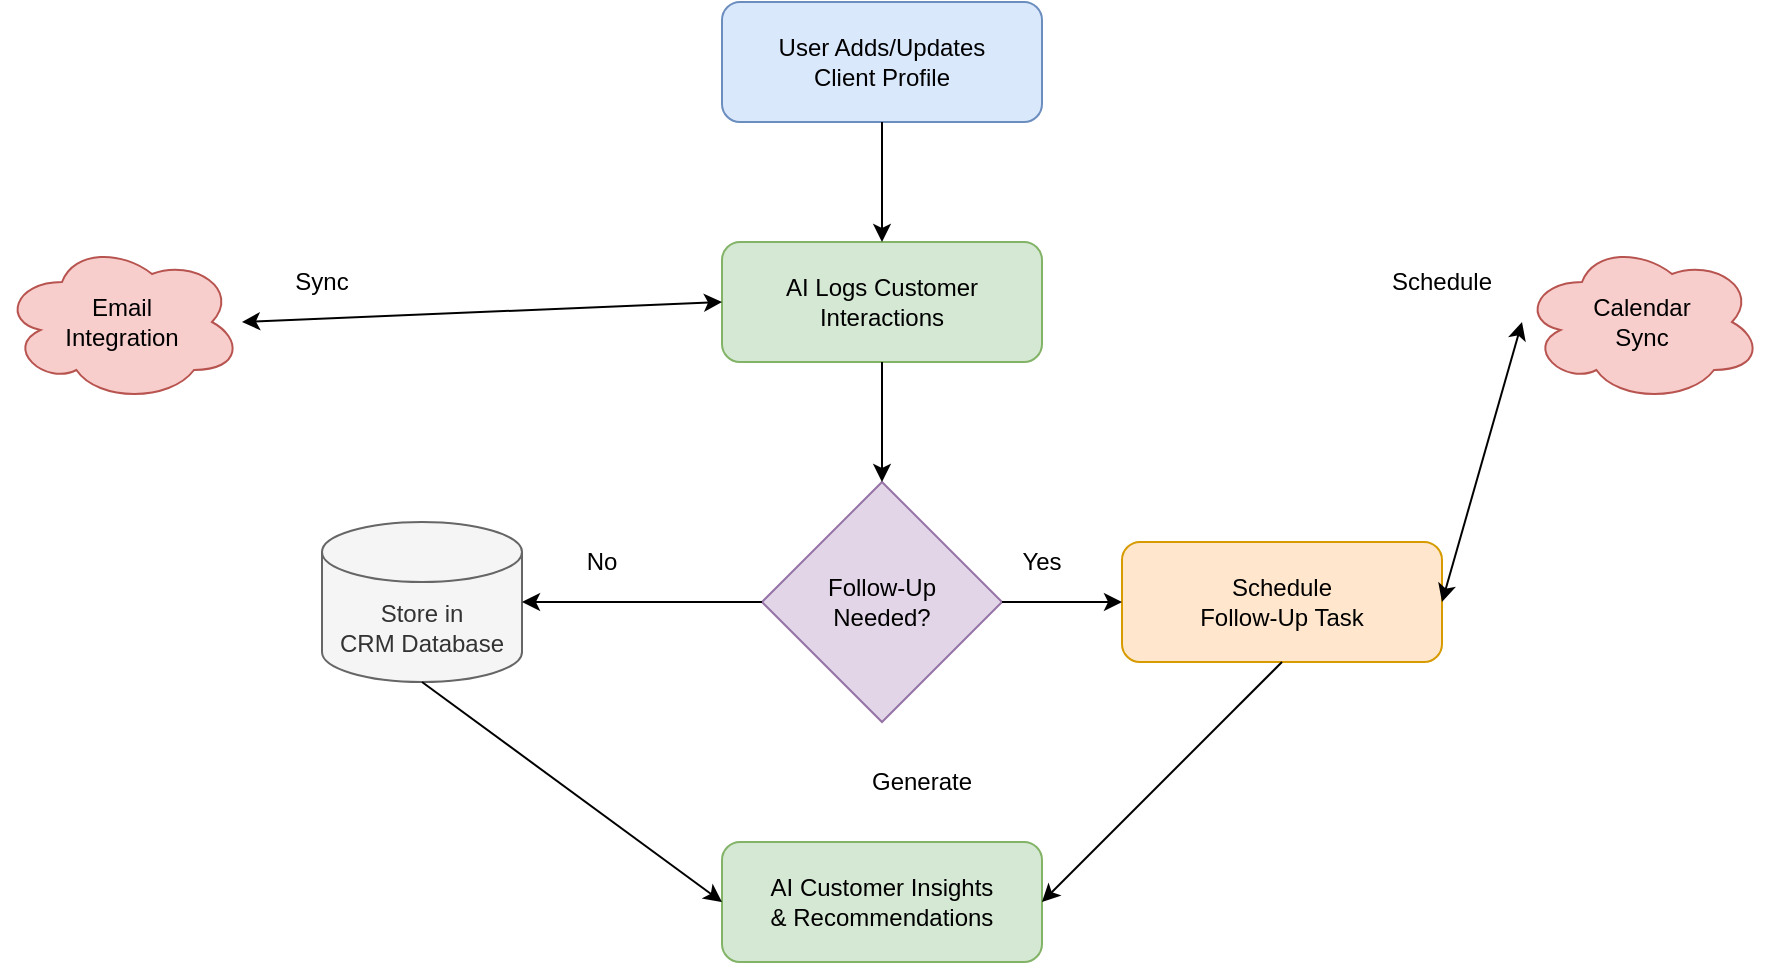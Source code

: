 <?xml version="1.0" encoding="UTF-8"?>
<mxfile>
    <diagram id="crm-workflow" name="CRM Workflow">
        <mxGraphModel dx="1422" dy="791" grid="1" gridSize="10" guides="1" tooltips="1" connect="1" arrows="1" fold="1" page="1" pageScale="1" pageWidth="1100" pageHeight="850" math="0" shadow="0">
            <root>
                <mxCell id="0"/>
                <mxCell id="1" parent="0"/>
                <!-- Start: User Input -->
                <mxCell id="2" value="User Adds/Updates&#xa;Client Profile" style="rounded=1;whiteSpace=wrap;html=1;fillColor=#dae8fc;strokeColor=#6c8ebf;" vertex="1" parent="1">
                    <mxGeometry x="400" y="40" width="160" height="60" as="geometry"/>
                </mxCell>
                <!-- AI Logging -->
                <mxCell id="3" value="AI Logs Customer&#xa;Interactions" style="rounded=1;whiteSpace=wrap;html=1;fillColor=#d5e8d4;strokeColor=#82b366;" vertex="1" parent="1">
                    <mxGeometry x="400" y="160" width="160" height="60" as="geometry"/>
                </mxCell>
                <!-- Decision: Follow-Up -->
                <mxCell id="4" value="Follow-Up&#xa;Needed?" style="rhombus;whiteSpace=wrap;html=1;fillColor=#e1d5e7;strokeColor=#9673a6;" vertex="1" parent="1">
                    <mxGeometry x="420" y="280" width="120" height="120" as="geometry"/>
                </mxCell>
                <!-- Follow-Up Task -->
                <mxCell id="5" value="Schedule&#xa;Follow-Up Task" style="rounded=1;whiteSpace=wrap;html=1;fillColor=#ffe6cc;strokeColor=#d79b00;" vertex="1" parent="1">
                    <mxGeometry x="600" y="310" width="160" height="60" as="geometry"/>
                </mxCell>
                <!-- CRM Database -->
                <mxCell id="6" value="Store in&#xa;CRM Database" style="shape=cylinder3;whiteSpace=wrap;html=1;boundedLbl=1;size=15;fillColor=#f5f5f5;strokeColor=#666666;fontColor=#333333;" vertex="1" parent="1">
                    <mxGeometry x="200" y="300" width="100" height="80" as="geometry"/>
                </mxCell>
                <!-- API Connections -->
                <mxCell id="7" value="Email&#xa;Integration" style="ellipse;shape=cloud;whiteSpace=wrap;html=1;fillColor=#f8cecc;strokeColor=#b85450;" vertex="1" parent="1">
                    <mxGeometry x="40" y="160" width="120" height="80" as="geometry"/>
                </mxCell>
                <mxCell id="8" value="Calendar&#xa;Sync" style="ellipse;shape=cloud;whiteSpace=wrap;html=1;fillColor=#f8cecc;strokeColor=#b85450;" vertex="1" parent="1">
                    <mxGeometry x="800" y="160" width="120" height="80" as="geometry"/>
                </mxCell>
                <!-- AI Insights -->
                <mxCell id="9" value="AI Customer Insights&#xa;&amp; Recommendations" style="rounded=1;whiteSpace=wrap;html=1;fillColor=#d5e8d4;strokeColor=#82b366;" vertex="1" parent="1">
                    <mxGeometry x="400" y="460" width="160" height="60" as="geometry"/>
                </mxCell>
                <!-- Connections -->
                <mxCell id="10" value="" style="endArrow=classic;html=1;exitX=0.5;exitY=1;exitDx=0;exitDy=0;entryX=0.5;entryY=0;entryDx=0;entryDy=0;" edge="1" parent="1" source="2" target="3">
                    <mxGeometry width="50" height="50" relative="1" as="geometry"/>
                </mxCell>
                <mxCell id="11" value="" style="endArrow=classic;html=1;exitX=0.5;exitY=1;exitDx=0;exitDy=0;entryX=0.5;entryY=0;entryDx=0;entryDy=0;" edge="1" parent="1" source="3" target="4">
                    <mxGeometry width="50" height="50" relative="1" as="geometry"/>
                </mxCell>
                <mxCell id="12" value="" style="endArrow=classic;html=1;exitX=1;exitY=0.5;exitDx=0;exitDy=0;entryX=0;entryY=0.5;entryDx=0;entryDy=0;" edge="1" parent="1" source="4" target="5">
                    <mxGeometry width="50" height="50" relative="1" as="geometry"/>
                </mxCell>
                <mxCell id="13" value="" style="endArrow=classic;html=1;exitX=0;exitY=0.5;exitDx=0;exitDy=0;entryX=1;entryY=0.5;entryDx=0;entryDy=0;" edge="1" parent="1" source="4" target="6">
                    <mxGeometry width="50" height="50" relative="1" as="geometry"/>
                </mxCell>
                <!-- API Connections -->
                <mxCell id="14" value="" style="endArrow=classic;startArrow=classic;html=1;entryX=0;entryY=0.5;entryDx=0;entryDy=0;exitX=1;exitY=0.5;exitDx=0;exitDy=0;exitPerimeter=0;" edge="1" parent="1" source="7" target="3">
                    <mxGeometry width="50" height="50" relative="1" as="geometry"/>
                </mxCell>
                <mxCell id="15" value="" style="endArrow=classic;startArrow=classic;html=1;entryX=0;entryY=0.5;entryDx=0;entryDy=0;exitX=1;exitY=0.5;exitDx=0;exitDy=0;" edge="1" parent="1" source="5" target="8">
                    <mxGeometry width="50" height="50" relative="1" as="geometry"/>
                </mxCell>
                <!-- Flow to AI Insights -->
                <mxCell id="16" value="" style="endArrow=classic;html=1;exitX=0.5;exitY=1;exitDx=0;exitDy=0;entryX=0;entryY=0.5;entryDx=0;entryDy=0;" edge="1" parent="1" source="6" target="9">
                    <mxGeometry width="50" height="50" relative="1" as="geometry"/>
                </mxCell>
                <mxCell id="17" value="" style="endArrow=classic;html=1;exitX=0.5;exitY=1;exitDx=0;exitDy=0;entryX=1;entryY=0.5;entryDx=0;entryDy=0;" edge="1" parent="1" source="5" target="9">
                    <mxGeometry width="50" height="50" relative="1" as="geometry"/>
                </mxCell>
                <!-- Flow Labels -->
                <mxCell id="18" value="Yes" style="text;html=1;strokeColor=none;fillColor=none;align=center;verticalAlign=middle;whiteSpace=wrap;rounded=0;" vertex="1" parent="1">
                    <mxGeometry x="540" y="310" width="40" height="20" as="geometry"/>
                </mxCell>
                <mxCell id="19" value="No" style="text;html=1;strokeColor=none;fillColor=none;align=center;verticalAlign=middle;whiteSpace=wrap;rounded=0;" vertex="1" parent="1">
                    <mxGeometry x="320" y="310" width="40" height="20" as="geometry"/>
                </mxCell>
                <mxCell id="20" value="Sync" style="text;html=1;strokeColor=none;fillColor=none;align=center;verticalAlign=middle;whiteSpace=wrap;rounded=0;" vertex="1" parent="1">
                    <mxGeometry x="180" y="170" width="40" height="20" as="geometry"/>
                </mxCell>
                <mxCell id="21" value="Schedule" style="text;html=1;strokeColor=none;fillColor=none;align=center;verticalAlign=middle;whiteSpace=wrap;rounded=0;" vertex="1" parent="1">
                    <mxGeometry x="740" y="170" width="40" height="20" as="geometry"/>
                </mxCell>
                <mxCell id="22" value="Generate" style="text;html=1;strokeColor=none;fillColor=none;align=center;verticalAlign=middle;whiteSpace=wrap;rounded=0;" vertex="1" parent="1">
                    <mxGeometry x="480" y="420" width="40" height="20" as="geometry"/>
                </mxCell>
            </root>
        </mxGraphModel>
    </diagram>
</mxfile> 
